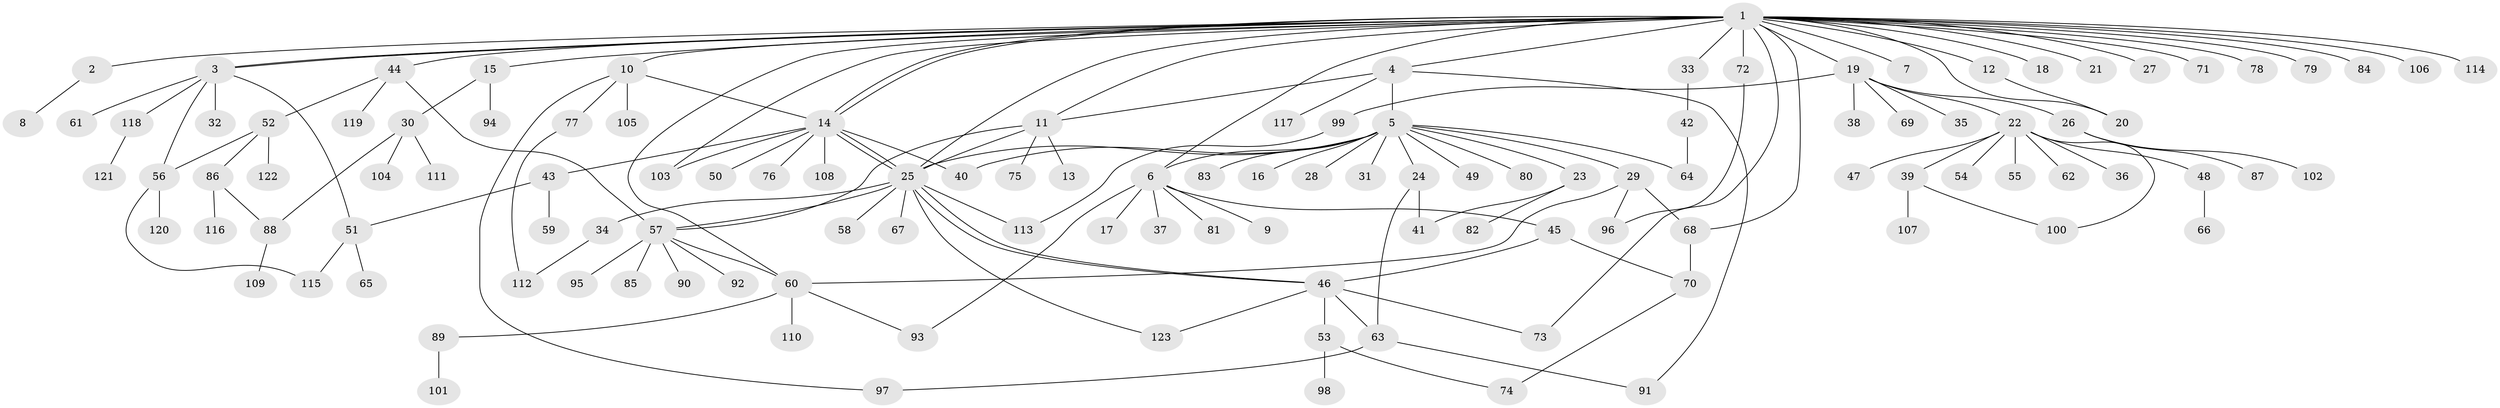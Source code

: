 // Generated by graph-tools (version 1.1) at 2025/14/03/09/25 04:14:20]
// undirected, 123 vertices, 159 edges
graph export_dot {
graph [start="1"]
  node [color=gray90,style=filled];
  1;
  2;
  3;
  4;
  5;
  6;
  7;
  8;
  9;
  10;
  11;
  12;
  13;
  14;
  15;
  16;
  17;
  18;
  19;
  20;
  21;
  22;
  23;
  24;
  25;
  26;
  27;
  28;
  29;
  30;
  31;
  32;
  33;
  34;
  35;
  36;
  37;
  38;
  39;
  40;
  41;
  42;
  43;
  44;
  45;
  46;
  47;
  48;
  49;
  50;
  51;
  52;
  53;
  54;
  55;
  56;
  57;
  58;
  59;
  60;
  61;
  62;
  63;
  64;
  65;
  66;
  67;
  68;
  69;
  70;
  71;
  72;
  73;
  74;
  75;
  76;
  77;
  78;
  79;
  80;
  81;
  82;
  83;
  84;
  85;
  86;
  87;
  88;
  89;
  90;
  91;
  92;
  93;
  94;
  95;
  96;
  97;
  98;
  99;
  100;
  101;
  102;
  103;
  104;
  105;
  106;
  107;
  108;
  109;
  110;
  111;
  112;
  113;
  114;
  115;
  116;
  117;
  118;
  119;
  120;
  121;
  122;
  123;
  1 -- 2;
  1 -- 3;
  1 -- 3;
  1 -- 4;
  1 -- 6;
  1 -- 7;
  1 -- 10;
  1 -- 11;
  1 -- 12;
  1 -- 14;
  1 -- 14;
  1 -- 15;
  1 -- 18;
  1 -- 19;
  1 -- 20;
  1 -- 21;
  1 -- 25;
  1 -- 27;
  1 -- 33;
  1 -- 44;
  1 -- 60;
  1 -- 68;
  1 -- 71;
  1 -- 72;
  1 -- 73;
  1 -- 78;
  1 -- 79;
  1 -- 84;
  1 -- 103;
  1 -- 106;
  1 -- 114;
  2 -- 8;
  3 -- 32;
  3 -- 51;
  3 -- 56;
  3 -- 61;
  3 -- 118;
  4 -- 5;
  4 -- 11;
  4 -- 91;
  4 -- 117;
  5 -- 6;
  5 -- 16;
  5 -- 23;
  5 -- 24;
  5 -- 25;
  5 -- 28;
  5 -- 29;
  5 -- 31;
  5 -- 40;
  5 -- 49;
  5 -- 64;
  5 -- 80;
  5 -- 83;
  6 -- 9;
  6 -- 17;
  6 -- 37;
  6 -- 45;
  6 -- 81;
  6 -- 93;
  10 -- 14;
  10 -- 77;
  10 -- 97;
  10 -- 105;
  11 -- 13;
  11 -- 25;
  11 -- 57;
  11 -- 75;
  12 -- 20;
  14 -- 25;
  14 -- 25;
  14 -- 40;
  14 -- 43;
  14 -- 50;
  14 -- 76;
  14 -- 103;
  14 -- 108;
  15 -- 30;
  15 -- 94;
  19 -- 22;
  19 -- 26;
  19 -- 35;
  19 -- 38;
  19 -- 69;
  19 -- 99;
  22 -- 36;
  22 -- 39;
  22 -- 47;
  22 -- 48;
  22 -- 54;
  22 -- 55;
  22 -- 62;
  22 -- 100;
  23 -- 41;
  23 -- 82;
  24 -- 41;
  24 -- 63;
  25 -- 34;
  25 -- 46;
  25 -- 46;
  25 -- 57;
  25 -- 58;
  25 -- 67;
  25 -- 113;
  25 -- 123;
  26 -- 87;
  26 -- 102;
  29 -- 60;
  29 -- 68;
  29 -- 96;
  30 -- 88;
  30 -- 104;
  30 -- 111;
  33 -- 42;
  34 -- 112;
  39 -- 100;
  39 -- 107;
  42 -- 64;
  43 -- 51;
  43 -- 59;
  44 -- 52;
  44 -- 57;
  44 -- 119;
  45 -- 46;
  45 -- 70;
  46 -- 53;
  46 -- 63;
  46 -- 73;
  46 -- 123;
  48 -- 66;
  51 -- 65;
  51 -- 115;
  52 -- 56;
  52 -- 86;
  52 -- 122;
  53 -- 74;
  53 -- 98;
  56 -- 115;
  56 -- 120;
  57 -- 60;
  57 -- 85;
  57 -- 90;
  57 -- 92;
  57 -- 95;
  60 -- 89;
  60 -- 93;
  60 -- 110;
  63 -- 91;
  63 -- 97;
  68 -- 70;
  70 -- 74;
  72 -- 96;
  77 -- 112;
  86 -- 88;
  86 -- 116;
  88 -- 109;
  89 -- 101;
  99 -- 113;
  118 -- 121;
}
